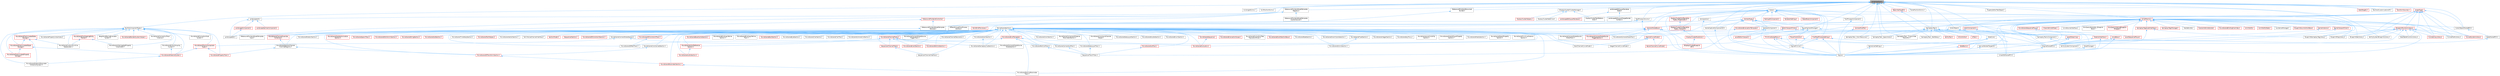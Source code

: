 digraph "ScriptInterface.h"
{
 // INTERACTIVE_SVG=YES
 // LATEX_PDF_SIZE
  bgcolor="transparent";
  edge [fontname=Helvetica,fontsize=10,labelfontname=Helvetica,labelfontsize=10];
  node [fontname=Helvetica,fontsize=10,shape=box,height=0.2,width=0.4];
  Node1 [id="Node000001",label="ScriptInterface.h",height=0.2,width=0.4,color="gray40", fillcolor="grey60", style="filled", fontcolor="black",tooltip=" "];
  Node1 -> Node2 [id="edge1_Node000001_Node000002",dir="back",color="steelblue1",style="solid",tooltip=" "];
  Node2 [id="Node000002",label="AbilitySystemBlueprintLibrary.h",height=0.2,width=0.4,color="grey40", fillcolor="white", style="filled",URL="$d5/dd6/AbilitySystemBlueprintLibrary_8h.html",tooltip=" "];
  Node1 -> Node3 [id="edge2_Node000001_Node000003",dir="back",color="steelblue1",style="solid",tooltip=" "];
  Node3 [id="Node000003",label="AxisAngleGizmo.h",height=0.2,width=0.4,color="grey40", fillcolor="white", style="filled",URL="$d1/d0b/AxisAngleGizmo_8h.html",tooltip=" "];
  Node1 -> Node4 [id="edge3_Node000001_Node000004",dir="back",color="steelblue1",style="solid",tooltip=" "];
  Node4 [id="Node000004",label="AxisPositionGizmo.h",height=0.2,width=0.4,color="grey40", fillcolor="white", style="filled",URL="$d1/d25/AxisPositionGizmo_8h.html",tooltip=" "];
  Node1 -> Node5 [id="edge4_Node000001_Node000005",dir="back",color="steelblue1",style="solid",tooltip=" "];
  Node5 [id="Node000005",label="BlueprintGameplayTagLibrary.h",height=0.2,width=0.4,color="grey40", fillcolor="white", style="filled",URL="$db/d22/BlueprintGameplayTagLibrary_8h.html",tooltip=" "];
  Node1 -> Node6 [id="edge5_Node000001_Node000006",dir="back",color="steelblue1",style="solid",tooltip=" "];
  Node6 [id="Node000006",label="BuiltInComponentTypes.h",height=0.2,width=0.4,color="grey40", fillcolor="white", style="filled",URL="$dc/d94/BuiltInComponentTypes_8h.html",tooltip=" "];
  Node6 -> Node7 [id="edge6_Node000006_Node000007",dir="back",color="steelblue1",style="solid",tooltip=" "];
  Node7 [id="Node000007",label="MovieSceneBlenderSystemHelper.h",height=0.2,width=0.4,color="red", fillcolor="#FFF0F0", style="filled",URL="$d5/d47/MovieSceneBlenderSystemHelper_8h.html",tooltip=" "];
  Node6 -> Node38 [id="edge7_Node000006_Node000038",dir="back",color="steelblue1",style="solid",tooltip=" "];
  Node38 [id="Node000038",label="MovieSceneCameraCutTrack\lInstance.h",height=0.2,width=0.4,color="grey40", fillcolor="white", style="filled",URL="$d3/d37/MovieSceneCameraCutTrackInstance_8h.html",tooltip=" "];
  Node6 -> Node39 [id="edge8_Node000006_Node000039",dir="back",color="steelblue1",style="solid",tooltip=" "];
  Node39 [id="Node000039",label="MovieSceneCustomPrimitive\lDataSystem.h",height=0.2,width=0.4,color="grey40", fillcolor="white", style="filled",URL="$d1/da0/MovieSceneCustomPrimitiveDataSystem_8h.html",tooltip=" "];
  Node6 -> Node40 [id="edge9_Node000006_Node000040",dir="back",color="steelblue1",style="solid",tooltip=" "];
  Node40 [id="Node000040",label="MovieSceneEntityGrouping\lSystem.h",height=0.2,width=0.4,color="grey40", fillcolor="white", style="filled",URL="$d6/dce/MovieSceneEntityGroupingSystem_8h.html",tooltip=" "];
  Node40 -> Node41 [id="edge10_Node000040_Node000041",dir="back",color="steelblue1",style="solid",tooltip=" "];
  Node41 [id="Node000041",label="MovieSceneMaterialSystem.h",height=0.2,width=0.4,color="red", fillcolor="#FFF0F0", style="filled",URL="$d2/d2f/MovieSceneMaterialSystem_8h.html",tooltip=" "];
  Node41 -> Node43 [id="edge11_Node000041_Node000043",dir="back",color="steelblue1",style="solid",tooltip=" "];
  Node43 [id="Node000043",label="MovieSceneMaterialParameter\lCollectionSystem.h",height=0.2,width=0.4,color="grey40", fillcolor="white", style="filled",URL="$d4/d18/MovieSceneMaterialParameterCollectionSystem_8h.html",tooltip=" "];
  Node6 -> Node44 [id="edge12_Node000006_Node000044",dir="back",color="steelblue1",style="solid",tooltip=" "];
  Node44 [id="Node000044",label="MovieSceneEvaluationHook\lSystem.h",height=0.2,width=0.4,color="grey40", fillcolor="white", style="filled",URL="$d1/d8b/MovieSceneEvaluationHookSystem_8h.html",tooltip=" "];
  Node6 -> Node45 [id="edge13_Node000006_Node000045",dir="back",color="steelblue1",style="solid",tooltip=" "];
  Node45 [id="Node000045",label="MovieSceneInterrogatedProperty\lInstantiator.h",height=0.2,width=0.4,color="grey40", fillcolor="white", style="filled",URL="$df/d43/MovieSceneInterrogatedPropertyInstantiator_8h.html",tooltip=" "];
  Node6 -> Node43 [id="edge14_Node000006_Node000043",dir="back",color="steelblue1",style="solid",tooltip=" "];
  Node6 -> Node41 [id="edge15_Node000006_Node000041",dir="back",color="steelblue1",style="solid",tooltip=" "];
  Node6 -> Node46 [id="edge16_Node000006_Node000046",dir="back",color="steelblue1",style="solid",tooltip=" "];
  Node46 [id="Node000046",label="MovieSceneOverlappingEntity\lTracker.h",height=0.2,width=0.4,color="red", fillcolor="#FFF0F0", style="filled",URL="$db/d41/MovieSceneOverlappingEntityTracker_8h.html",tooltip=" "];
  Node46 -> Node39 [id="edge17_Node000046_Node000039",dir="back",color="steelblue1",style="solid",tooltip=" "];
  Node46 -> Node45 [id="edge18_Node000046_Node000045",dir="back",color="steelblue1",style="solid",tooltip=" "];
  Node6 -> Node51 [id="edge19_Node000006_Node000051",dir="back",color="steelblue1",style="solid",tooltip=" "];
  Node51 [id="Node000051",label="MovieScenePreAnimatedObject\lStorage.h",height=0.2,width=0.4,color="red", fillcolor="#FFF0F0", style="filled",URL="$d1/dc5/MovieScenePreAnimatedObjectStorage_8h.html",tooltip=" "];
  Node51 -> Node41 [id="edge20_Node000051_Node000041",dir="back",color="steelblue1",style="solid",tooltip=" "];
  Node51 -> Node54 [id="edge21_Node000051_Node000054",dir="back",color="steelblue1",style="solid",tooltip=" "];
  Node54 [id="Node000054",label="MovieScenePreAnimatedProperty\lStorage.h",height=0.2,width=0.4,color="red", fillcolor="#FFF0F0", style="filled",URL="$de/d55/MovieScenePreAnimatedPropertyStorage_8h.html",tooltip=" "];
  Node6 -> Node54 [id="edge22_Node000006_Node000054",dir="back",color="steelblue1",style="solid",tooltip=" "];
  Node6 -> Node58 [id="edge23_Node000006_Node000058",dir="back",color="steelblue1",style="solid",tooltip=" "];
  Node58 [id="Node000058",label="MovieScenePreAnimatedState\lStorage.h",height=0.2,width=0.4,color="red", fillcolor="#FFF0F0", style="filled",URL="$db/d56/MovieScenePreAnimatedStateStorage_8h.html",tooltip=" "];
  Node58 -> Node39 [id="edge24_Node000058_Node000039",dir="back",color="steelblue1",style="solid",tooltip=" "];
  Node58 -> Node43 [id="edge25_Node000058_Node000043",dir="back",color="steelblue1",style="solid",tooltip=" "];
  Node58 -> Node51 [id="edge26_Node000058_Node000051",dir="back",color="steelblue1",style="solid",tooltip=" "];
  Node6 -> Node57 [id="edge27_Node000006_Node000057",dir="back",color="steelblue1",style="solid",tooltip=" "];
  Node57 [id="Node000057",label="MovieScenePropertyInstantiator.h",height=0.2,width=0.4,color="grey40", fillcolor="white", style="filled",URL="$d2/ddc/MovieScenePropertyInstantiator_8h.html",tooltip=" "];
  Node6 -> Node9 [id="edge28_Node000006_Node000009",dir="back",color="steelblue1",style="solid",tooltip=" "];
  Node9 [id="Node000009",label="MovieScenePropertyTrack.h",height=0.2,width=0.4,color="red", fillcolor="#FFF0F0", style="filled",URL="$da/d0c/MovieScenePropertyTrack_8h.html",tooltip=" "];
  Node6 -> Node75 [id="edge29_Node000006_Node000075",dir="back",color="steelblue1",style="solid",tooltip=" "];
  Node75 [id="Node000075",label="MovieSceneTracksComponent\lTypes.h",height=0.2,width=0.4,color="red", fillcolor="#FFF0F0", style="filled",URL="$d5/d6a/MovieSceneTracksComponentTypes_8h.html",tooltip=" "];
  Node75 -> Node41 [id="edge30_Node000075_Node000041",dir="back",color="steelblue1",style="solid",tooltip=" "];
  Node75 -> Node9 [id="edge31_Node000075_Node000009",dir="back",color="steelblue1",style="solid",tooltip=" "];
  Node6 -> Node83 [id="edge32_Node000006_Node000083",dir="back",color="steelblue1",style="solid",tooltip=" "];
  Node83 [id="Node000083",label="WeightAndEasingEvaluator\lSystem.h",height=0.2,width=0.4,color="grey40", fillcolor="white", style="filled",URL="$d0/d06/WeightAndEasingEvaluatorSystem_8h.html",tooltip=" "];
  Node1 -> Node84 [id="edge33_Node000001_Node000084",dir="back",color="steelblue1",style="solid",tooltip=" "];
  Node84 [id="Node000084",label="CameraComponent.h",height=0.2,width=0.4,color="grey40", fillcolor="white", style="filled",URL="$dc/d7b/CameraComponent_8h.html",tooltip=" "];
  Node84 -> Node85 [id="edge34_Node000084_Node000085",dir="back",color="steelblue1",style="solid",tooltip=" "];
  Node85 [id="Node000085",label="EngineMinimal.h",height=0.2,width=0.4,color="grey40", fillcolor="white", style="filled",URL="$d0/d2c/EngineMinimal_8h.html",tooltip=" "];
  Node85 -> Node86 [id="edge35_Node000085_Node000086",dir="back",color="steelblue1",style="solid",tooltip=" "];
  Node86 [id="Node000086",label="Engine.h",height=0.2,width=0.4,color="grey40", fillcolor="white", style="filled",URL="$d1/d34/Public_2Engine_8h.html",tooltip=" "];
  Node84 -> Node87 [id="edge36_Node000084_Node000087",dir="back",color="steelblue1",style="solid",tooltip=" "];
  Node87 [id="Node000087",label="LevelEditorViewport.h",height=0.2,width=0.4,color="red", fillcolor="#FFF0F0", style="filled",URL="$d4/ddf/LevelEditorViewport_8h.html",tooltip=" "];
  Node84 -> Node23 [id="edge37_Node000084_Node000023",dir="back",color="steelblue1",style="solid",tooltip=" "];
  Node23 [id="Node000023",label="SequencerTrackFilters.h",height=0.2,width=0.4,color="grey40", fillcolor="white", style="filled",URL="$df/d72/SequencerTrackFilters_8h.html",tooltip=" "];
  Node1 -> Node94 [id="edge38_Node000001_Node000094",dir="back",color="steelblue1",style="solid",tooltip=" "];
  Node94 [id="Node000094",label="CoreUObject.h",height=0.2,width=0.4,color="grey40", fillcolor="white", style="filled",URL="$d0/ded/CoreUObject_8h.html",tooltip=" "];
  Node94 -> Node86 [id="edge39_Node000094_Node000086",dir="back",color="steelblue1",style="solid",tooltip=" "];
  Node94 -> Node85 [id="edge40_Node000094_Node000085",dir="back",color="steelblue1",style="solid",tooltip=" "];
  Node94 -> Node95 [id="edge41_Node000094_Node000095",dir="back",color="steelblue1",style="solid",tooltip=" "];
  Node95 [id="Node000095",label="SlateBasics.h",height=0.2,width=0.4,color="red", fillcolor="#FFF0F0", style="filled",URL="$da/d2f/SlateBasics_8h.html",tooltip=" "];
  Node95 -> Node86 [id="edge42_Node000095_Node000086",dir="back",color="steelblue1",style="solid",tooltip=" "];
  Node94 -> Node98 [id="edge43_Node000094_Node000098",dir="back",color="steelblue1",style="solid",tooltip=" "];
  Node98 [id="Node000098",label="SlateCore.h",height=0.2,width=0.4,color="grey40", fillcolor="white", style="filled",URL="$dc/d03/SlateCore_8h.html",tooltip=" "];
  Node98 -> Node86 [id="edge44_Node000098_Node000086",dir="back",color="steelblue1",style="solid",tooltip=" "];
  Node98 -> Node95 [id="edge45_Node000098_Node000095",dir="back",color="steelblue1",style="solid",tooltip=" "];
  Node1 -> Node99 [id="edge46_Node000001_Node000099",dir="back",color="steelblue1",style="solid",tooltip=" "];
  Node99 [id="Node000099",label="CoreUObjectSharedPCH.h",height=0.2,width=0.4,color="grey40", fillcolor="white", style="filled",URL="$de/d2f/CoreUObjectSharedPCH_8h.html",tooltip=" "];
  Node99 -> Node100 [id="edge47_Node000099_Node000100",dir="back",color="steelblue1",style="solid",tooltip=" "];
  Node100 [id="Node000100",label="SlateSharedPCH.h",height=0.2,width=0.4,color="grey40", fillcolor="white", style="filled",URL="$d1/dfc/SlateSharedPCH_8h.html",tooltip=" "];
  Node100 -> Node101 [id="edge48_Node000100_Node000101",dir="back",color="steelblue1",style="solid",tooltip=" "];
  Node101 [id="Node000101",label="EngineSharedPCH.h",height=0.2,width=0.4,color="grey40", fillcolor="white", style="filled",URL="$dc/dbb/EngineSharedPCH_8h.html",tooltip=" "];
  Node101 -> Node102 [id="edge49_Node000101_Node000102",dir="back",color="steelblue1",style="solid",tooltip=" "];
  Node102 [id="Node000102",label="UnrealEdSharedPCH.h",height=0.2,width=0.4,color="grey40", fillcolor="white", style="filled",URL="$d1/de6/UnrealEdSharedPCH_8h.html",tooltip=" "];
  Node1 -> Node103 [id="edge50_Node000001_Node000103",dir="back",color="steelblue1",style="solid",tooltip=" "];
  Node103 [id="Node000103",label="GameplayTask.h",height=0.2,width=0.4,color="grey40", fillcolor="white", style="filled",URL="$d3/d22/GameplayTask_8h.html",tooltip=" "];
  Node103 -> Node104 [id="edge51_Node000103_Node000104",dir="back",color="steelblue1",style="solid",tooltip=" "];
  Node104 [id="Node000104",label="AIController.h",height=0.2,width=0.4,color="red", fillcolor="#FFF0F0", style="filled",URL="$d7/dd8/AIController_8h.html",tooltip=" "];
  Node103 -> Node107 [id="edge52_Node000103_Node000107",dir="back",color="steelblue1",style="solid",tooltip=" "];
  Node107 [id="Node000107",label="AITask.h",height=0.2,width=0.4,color="red", fillcolor="#FFF0F0", style="filled",URL="$d6/de2/AITask_8h.html",tooltip=" "];
  Node103 -> Node161 [id="edge53_Node000103_Node000161",dir="back",color="steelblue1",style="solid",tooltip=" "];
  Node161 [id="Node000161",label="AbilityTask.h",height=0.2,width=0.4,color="red", fillcolor="#FFF0F0", style="filled",URL="$d2/d8e/AbilityTask_8h.html",tooltip=" "];
  Node103 -> Node203 [id="edge54_Node000103_Node000203",dir="back",color="steelblue1",style="solid",tooltip=" "];
  Node203 [id="Node000203",label="GameplayTask_ClaimResource.h",height=0.2,width=0.4,color="grey40", fillcolor="white", style="filled",URL="$dd/d4e/GameplayTask__ClaimResource_8h.html",tooltip=" "];
  Node103 -> Node204 [id="edge55_Node000103_Node000204",dir="back",color="steelblue1",style="solid",tooltip=" "];
  Node204 [id="Node000204",label="GameplayTask_SpawnActor.h",height=0.2,width=0.4,color="grey40", fillcolor="white", style="filled",URL="$de/d1d/GameplayTask__SpawnActor_8h.html",tooltip=" "];
  Node103 -> Node205 [id="edge56_Node000103_Node000205",dir="back",color="steelblue1",style="solid",tooltip=" "];
  Node205 [id="Node000205",label="GameplayTask_TimeLimited\lExecution.h",height=0.2,width=0.4,color="grey40", fillcolor="white", style="filled",URL="$db/d53/GameplayTask__TimeLimitedExecution_8h.html",tooltip=" "];
  Node103 -> Node206 [id="edge57_Node000103_Node000206",dir="back",color="steelblue1",style="solid",tooltip=" "];
  Node206 [id="Node000206",label="GameplayTask_WaitDelay.h",height=0.2,width=0.4,color="grey40", fillcolor="white", style="filled",URL="$d9/d1a/GameplayTask__WaitDelay_8h.html",tooltip=" "];
  Node103 -> Node207 [id="edge58_Node000103_Node000207",dir="back",color="steelblue1",style="solid",tooltip=" "];
  Node207 [id="Node000207",label="GameplayTasksComponent.h",height=0.2,width=0.4,color="grey40", fillcolor="white", style="filled",URL="$d6/d36/GameplayTasksComponent_8h.html",tooltip=" "];
  Node207 -> Node208 [id="edge59_Node000207_Node000208",dir="back",color="steelblue1",style="solid",tooltip=" "];
  Node208 [id="Node000208",label="AbilitySystemComponent.h",height=0.2,width=0.4,color="grey40", fillcolor="white", style="filled",URL="$d0/da3/AbilitySystemComponent_8h.html",tooltip=" "];
  Node103 -> Node102 [id="edge60_Node000103_Node000102",dir="back",color="steelblue1",style="solid",tooltip=" "];
  Node1 -> Node203 [id="edge61_Node000001_Node000203",dir="back",color="steelblue1",style="solid",tooltip=" "];
  Node1 -> Node204 [id="edge62_Node000001_Node000204",dir="back",color="steelblue1",style="solid",tooltip=" "];
  Node1 -> Node205 [id="edge63_Node000001_Node000205",dir="back",color="steelblue1",style="solid",tooltip=" "];
  Node1 -> Node206 [id="edge64_Node000001_Node000206",dir="back",color="steelblue1",style="solid",tooltip=" "];
  Node1 -> Node207 [id="edge65_Node000001_Node000207",dir="back",color="steelblue1",style="solid",tooltip=" "];
  Node1 -> Node209 [id="edge66_Node000001_Node000209",dir="back",color="steelblue1",style="solid",tooltip=" "];
  Node209 [id="Node000209",label="IDisplayClusterClusterManager.h",height=0.2,width=0.4,color="grey40", fillcolor="white", style="filled",URL="$d6/d91/IDisplayClusterClusterManager_8h.html",tooltip=" "];
  Node209 -> Node210 [id="edge67_Node000209_Node000210",dir="back",color="steelblue1",style="solid",tooltip=" "];
  Node210 [id="Node000210",label="DisplayClusterHelpers.h",height=0.2,width=0.4,color="red", fillcolor="#FFF0F0", style="filled",URL="$da/dda/DisplayClusterHelpers_8h.html",tooltip=" "];
  Node209 -> Node212 [id="edge68_Node000209_Node000212",dir="back",color="steelblue1",style="solid",tooltip=" "];
  Node212 [id="Node000212",label="DisplayClusterNetDriver.h",height=0.2,width=0.4,color="grey40", fillcolor="white", style="filled",URL="$db/de1/DisplayClusterNetDriver_8h.html",tooltip=" "];
  Node209 -> Node213 [id="edge69_Node000209_Node000213",dir="back",color="steelblue1",style="solid",tooltip=" "];
  Node213 [id="Node000213",label="DisplayClusterTestPatterns\lActor.h",height=0.2,width=0.4,color="grey40", fillcolor="white", style="filled",URL="$d0/dac/DisplayClusterTestPatternsActor_8h.html",tooltip=" "];
  Node1 -> Node214 [id="edge70_Node000001_Node000214",dir="back",color="steelblue1",style="solid",tooltip=" "];
  Node214 [id="Node000214",label="LandscapeEditLayerRenderer\lState.h",height=0.2,width=0.4,color="grey40", fillcolor="white", style="filled",URL="$df/d91/LandscapeEditLayerRendererState_8h.html",tooltip=" "];
  Node214 -> Node215 [id="edge71_Node000214_Node000215",dir="back",color="steelblue1",style="solid",tooltip=" "];
  Node215 [id="Node000215",label="LandscapeEditLayerMergeRender\lContext.h",height=0.2,width=0.4,color="grey40", fillcolor="white", style="filled",URL="$d1/d40/LandscapeEditLayerMergeRenderContext_8h.html",tooltip=" "];
  Node214 -> Node216 [id="edge72_Node000214_Node000216",dir="back",color="steelblue1",style="solid",tooltip=" "];
  Node216 [id="Node000216",label="LandscapeEditLayerRenderer.h",height=0.2,width=0.4,color="red", fillcolor="#FFF0F0", style="filled",URL="$d4/ddf/LandscapeEditLayerRenderer_8h.html",tooltip=" "];
  Node1 -> Node224 [id="edge73_Node000001_Node000224",dir="back",color="steelblue1",style="solid",tooltip=" "];
  Node224 [id="Node000224",label="LandscapeInfo.h",height=0.2,width=0.4,color="grey40", fillcolor="white", style="filled",URL="$d5/d95/LandscapeInfo_8h.html",tooltip=" "];
  Node224 -> Node225 [id="edge74_Node000224_Node000225",dir="back",color="steelblue1",style="solid",tooltip=" "];
  Node225 [id="Node000225",label="LandscapeComponent.h",height=0.2,width=0.4,color="red", fillcolor="#FFF0F0", style="filled",URL="$d4/dba/LandscapeComponent_8h.html",tooltip=" "];
  Node225 -> Node219 [id="edge75_Node000225_Node000219",dir="back",color="steelblue1",style="solid",tooltip=" "];
  Node219 [id="Node000219",label="LandscapeEdit.h",height=0.2,width=0.4,color="grey40", fillcolor="white", style="filled",URL="$df/d61/LandscapeEdit_8h.html",tooltip=" "];
  Node224 -> Node219 [id="edge76_Node000224_Node000219",dir="back",color="steelblue1",style="solid",tooltip=" "];
  Node224 -> Node228 [id="edge77_Node000224_Node000228",dir="back",color="steelblue1",style="solid",tooltip=" "];
  Node228 [id="Node000228",label="LandscapeSplinesComponent.h",height=0.2,width=0.4,color="red", fillcolor="#FFF0F0", style="filled",URL="$d4/d7e/LandscapeSplinesComponent_8h.html",tooltip=" "];
  Node1 -> Node231 [id="edge78_Node000001_Node000231",dir="back",color="steelblue1",style="solid",tooltip=" "];
  Node231 [id="Node000231",label="MetasoundFrontendDocument\lBuilder.h",height=0.2,width=0.4,color="grey40", fillcolor="white", style="filled",URL="$da/dfa/MetasoundFrontendDocumentBuilder_8h.html",tooltip=" "];
  Node231 -> Node232 [id="edge79_Node000231_Node000232",dir="back",color="steelblue1",style="solid",tooltip=" "];
  Node232 [id="Node000232",label="MetasoundFrontendNodeTemplate\lReroute.h",height=0.2,width=0.4,color="grey40", fillcolor="white", style="filled",URL="$d7/d33/MetasoundFrontendNodeTemplateReroute_8h.html",tooltip=" "];
  Node232 -> Node233 [id="edge80_Node000232_Node000233",dir="back",color="steelblue1",style="solid",tooltip=" "];
  Node233 [id="Node000233",label="MetasoundFrontendNodeTemplate\lInput.h",height=0.2,width=0.4,color="grey40", fillcolor="white", style="filled",URL="$d6/d69/MetasoundFrontendNodeTemplateInput_8h.html",tooltip=" "];
  Node1 -> Node234 [id="edge81_Node000001_Node000234",dir="back",color="steelblue1",style="solid",tooltip=" "];
  Node234 [id="Node000234",label="MetasoundFrontendNodeTemplate\lRegistry.h",height=0.2,width=0.4,color="grey40", fillcolor="white", style="filled",URL="$d8/da9/MetasoundFrontendNodeTemplateRegistry_8h.html",tooltip=" "];
  Node234 -> Node235 [id="edge82_Node000234_Node000235",dir="back",color="steelblue1",style="solid",tooltip=" "];
  Node235 [id="Node000235",label="MetasoundFrontendController.h",height=0.2,width=0.4,color="red", fillcolor="#FFF0F0", style="filled",URL="$d0/d64/MetasoundFrontendController_8h.html",tooltip=" "];
  Node235 -> Node233 [id="edge83_Node000235_Node000233",dir="back",color="steelblue1",style="solid",tooltip=" "];
  Node235 -> Node232 [id="edge84_Node000235_Node000232",dir="back",color="steelblue1",style="solid",tooltip=" "];
  Node234 -> Node282 [id="edge85_Node000234_Node000282",dir="back",color="steelblue1",style="solid",tooltip=" "];
  Node282 [id="Node000282",label="MetasoundFrontendNodeTemplate\lAudioAnalyzer.h",height=0.2,width=0.4,color="grey40", fillcolor="white", style="filled",URL="$d7/dea/MetasoundFrontendNodeTemplateAudioAnalyzer_8h.html",tooltip=" "];
  Node234 -> Node233 [id="edge86_Node000234_Node000233",dir="back",color="steelblue1",style="solid",tooltip=" "];
  Node234 -> Node232 [id="edge87_Node000234_Node000232",dir="back",color="steelblue1",style="solid",tooltip=" "];
  Node1 -> Node283 [id="edge88_Node000001_Node000283",dir="back",color="steelblue1",style="solid",tooltip=" "];
  Node283 [id="Node000283",label="MovieSceneSection.h",height=0.2,width=0.4,color="grey40", fillcolor="white", style="filled",URL="$db/d95/MovieSceneSection_8h.html",tooltip=" "];
  Node283 -> Node284 [id="edge89_Node000283_Node000284",dir="back",color="steelblue1",style="solid",tooltip=" "];
  Node284 [id="Node000284",label="BezierChannelCurveModel.h",height=0.2,width=0.4,color="red", fillcolor="#FFF0F0", style="filled",URL="$d3/d63/BezierChannelCurveModel_8h.html",tooltip=" "];
  Node283 -> Node288 [id="edge90_Node000283_Node000288",dir="back",color="steelblue1",style="solid",tooltip=" "];
  Node288 [id="Node000288",label="BoolChannelCurveModel.h",height=0.2,width=0.4,color="grey40", fillcolor="white", style="filled",URL="$d0/d51/BoolChannelCurveModel_8h.html",tooltip=" "];
  Node283 -> Node289 [id="edge91_Node000283_Node000289",dir="back",color="steelblue1",style="solid",tooltip=" "];
  Node289 [id="Node000289",label="ChannelCurveModel.h",height=0.2,width=0.4,color="red", fillcolor="#FFF0F0", style="filled",URL="$de/dfa/ChannelCurveModel_8h.html",tooltip=" "];
  Node289 -> Node284 [id="edge92_Node000289_Node000284",dir="back",color="steelblue1",style="solid",tooltip=" "];
  Node289 -> Node288 [id="edge93_Node000289_Node000288",dir="back",color="steelblue1",style="solid",tooltip=" "];
  Node289 -> Node291 [id="edge94_Node000289_Node000291",dir="back",color="steelblue1",style="solid",tooltip=" "];
  Node291 [id="Node000291",label="IntegerChannelCurveModel.h",height=0.2,width=0.4,color="grey40", fillcolor="white", style="filled",URL="$df/d26/IntegerChannelCurveModel_8h.html",tooltip=" "];
  Node283 -> Node292 [id="edge95_Node000283_Node000292",dir="back",color="steelblue1",style="solid",tooltip=" "];
  Node292 [id="Node000292",label="IMovieSceneChannelDecoration.h",height=0.2,width=0.4,color="grey40", fillcolor="white", style="filled",URL="$db/d19/IMovieSceneChannelDecoration_8h.html",tooltip=" "];
  Node283 -> Node293 [id="edge96_Node000283_Node000293",dir="back",color="steelblue1",style="solid",tooltip=" "];
  Node293 [id="Node000293",label="ISequencerSection.h",height=0.2,width=0.4,color="red", fillcolor="#FFF0F0", style="filled",URL="$d7/d4b/ISequencerSection_8h.html",tooltip=" "];
  Node283 -> Node291 [id="edge97_Node000283_Node000291",dir="back",color="steelblue1",style="solid",tooltip=" "];
  Node283 -> Node327 [id="edge98_Node000283_Node000327",dir="back",color="steelblue1",style="solid",tooltip=" "];
  Node327 [id="Node000327",label="MovieScene3DConstraintSection.h",height=0.2,width=0.4,color="red", fillcolor="#FFF0F0", style="filled",URL="$d1/d82/MovieScene3DConstraintSection_8h.html",tooltip=" "];
  Node283 -> Node330 [id="edge99_Node000283_Node000330",dir="back",color="steelblue1",style="solid",tooltip=" "];
  Node330 [id="Node000330",label="MovieScene3DConstraintTrack.h",height=0.2,width=0.4,color="red", fillcolor="#FFF0F0", style="filled",URL="$d7/d73/MovieScene3DConstraintTrack_8h.html",tooltip=" "];
  Node330 -> Node332 [id="edge100_Node000330_Node000332",dir="back",color="steelblue1",style="solid",tooltip=" "];
  Node332 [id="Node000332",label="MovieScene3DPathTrack.h",height=0.2,width=0.4,color="grey40", fillcolor="white", style="filled",URL="$d3/d57/MovieScene3DPathTrack_8h.html",tooltip=" "];
  Node283 -> Node332 [id="edge101_Node000283_Node000332",dir="back",color="steelblue1",style="solid",tooltip=" "];
  Node283 -> Node333 [id="edge102_Node000283_Node000333",dir="back",color="steelblue1",style="solid",tooltip=" "];
  Node333 [id="Node000333",label="MovieScene3DTransformSection.h",height=0.2,width=0.4,color="red", fillcolor="#FFF0F0", style="filled",URL="$de/dab/MovieScene3DTransformSection_8h.html",tooltip=" "];
  Node333 -> Node334 [id="edge103_Node000333_Node000334",dir="back",color="steelblue1",style="solid",tooltip=" "];
  Node334 [id="Node000334",label="MovieSceneParameterSection.h",height=0.2,width=0.4,color="red", fillcolor="#FFF0F0", style="filled",URL="$de/d65/MovieSceneParameterSection_8h.html",tooltip=" "];
  Node334 -> Node340 [id="edge104_Node000334_Node000340",dir="back",color="steelblue1",style="solid",tooltip=" "];
  Node340 [id="Node000340",label="MovieSceneParticleParameter\lTrack.h",height=0.2,width=0.4,color="grey40", fillcolor="white", style="filled",URL="$d2/d09/MovieSceneParticleParameterTrack_8h.html",tooltip=" "];
  Node283 -> Node341 [id="edge105_Node000283_Node000341",dir="back",color="steelblue1",style="solid",tooltip=" "];
  Node341 [id="Node000341",label="MovieSceneActorReference\lSection.h",height=0.2,width=0.4,color="red", fillcolor="#FFF0F0", style="filled",URL="$de/d12/MovieSceneActorReferenceSection_8h.html",tooltip=" "];
  Node341 -> Node344 [id="edge106_Node000341_Node000344",dir="back",color="steelblue1",style="solid",tooltip=" "];
  Node344 [id="Node000344",label="MovieSceneAudioSection.h",height=0.2,width=0.4,color="red", fillcolor="#FFF0F0", style="filled",URL="$da/d5f/MovieSceneAudioSection_8h.html",tooltip=" "];
  Node283 -> Node344 [id="edge107_Node000283_Node000344",dir="back",color="steelblue1",style="solid",tooltip=" "];
  Node283 -> Node350 [id="edge108_Node000283_Node000350",dir="back",color="steelblue1",style="solid",tooltip=" "];
  Node350 [id="Node000350",label="MovieSceneBaseCacheSection.h",height=0.2,width=0.4,color="red", fillcolor="#FFF0F0", style="filled",URL="$de/d40/MovieSceneBaseCacheSection_8h.html",tooltip=" "];
  Node283 -> Node353 [id="edge109_Node000283_Node000353",dir="back",color="steelblue1",style="solid",tooltip=" "];
  Node353 [id="Node000353",label="MovieSceneBindingLifetime\lSection.h",height=0.2,width=0.4,color="grey40", fillcolor="white", style="filled",URL="$da/d3d/MovieSceneBindingLifetimeSection_8h.html",tooltip=" "];
  Node283 -> Node354 [id="edge110_Node000283_Node000354",dir="back",color="steelblue1",style="solid",tooltip=" "];
  Node354 [id="Node000354",label="MovieSceneBindingLifetime\lTrack.h",height=0.2,width=0.4,color="grey40", fillcolor="white", style="filled",URL="$d8/d77/MovieSceneBindingLifetimeTrack_8h.html",tooltip=" "];
  Node283 -> Node355 [id="edge111_Node000283_Node000355",dir="back",color="steelblue1",style="solid",tooltip=" "];
  Node355 [id="Node000355",label="MovieSceneBoolSection.h",height=0.2,width=0.4,color="red", fillcolor="#FFF0F0", style="filled",URL="$dd/d49/MovieSceneBoolSection_8h.html",tooltip=" "];
  Node283 -> Node358 [id="edge112_Node000283_Node000358",dir="back",color="steelblue1",style="solid",tooltip=" "];
  Node358 [id="Node000358",label="MovieSceneByteSection.h",height=0.2,width=0.4,color="grey40", fillcolor="white", style="filled",URL="$da/dd4/MovieSceneByteSection_8h.html",tooltip=" "];
  Node283 -> Node359 [id="edge113_Node000283_Node000359",dir="back",color="steelblue1",style="solid",tooltip=" "];
  Node359 [id="Node000359",label="MovieSceneCVarSection.h",height=0.2,width=0.4,color="grey40", fillcolor="white", style="filled",URL="$da/de6/MovieSceneCVarSection_8h.html",tooltip=" "];
  Node283 -> Node360 [id="edge114_Node000283_Node000360",dir="back",color="steelblue1",style="solid",tooltip=" "];
  Node360 [id="Node000360",label="MovieSceneCVarTrack.h",height=0.2,width=0.4,color="grey40", fillcolor="white", style="filled",URL="$d7/ddc/MovieSceneCVarTrack_8h.html",tooltip=" "];
  Node283 -> Node361 [id="edge115_Node000283_Node000361",dir="back",color="steelblue1",style="solid",tooltip=" "];
  Node361 [id="Node000361",label="MovieSceneCameraCutSection.h",height=0.2,width=0.4,color="grey40", fillcolor="white", style="filled",URL="$d8/d5f/MovieSceneCameraCutSection_8h.html",tooltip=" "];
  Node283 -> Node362 [id="edge116_Node000283_Node000362",dir="back",color="steelblue1",style="solid",tooltip=" "];
  Node362 [id="Node000362",label="MovieSceneCameraCutTrack.h",height=0.2,width=0.4,color="grey40", fillcolor="white", style="filled",URL="$d8/dbd/MovieSceneCameraCutTrack_8h.html",tooltip=" "];
  Node362 -> Node23 [id="edge117_Node000362_Node000023",dir="back",color="steelblue1",style="solid",tooltip=" "];
  Node283 -> Node363 [id="edge118_Node000283_Node000363",dir="back",color="steelblue1",style="solid",tooltip=" "];
  Node363 [id="Node000363",label="MovieSceneCameraShakeSection.h",height=0.2,width=0.4,color="grey40", fillcolor="white", style="filled",URL="$df/d10/MovieSceneCameraShakeSection_8h.html",tooltip=" "];
  Node363 -> Node364 [id="edge119_Node000363_Node000364",dir="back",color="steelblue1",style="solid",tooltip=" "];
  Node364 [id="Node000364",label="MovieSceneCameraShakeSource\lShakeSection.h",height=0.2,width=0.4,color="grey40", fillcolor="white", style="filled",URL="$d1/d24/MovieSceneCameraShakeSourceShakeSection_8h.html",tooltip=" "];
  Node363 -> Node75 [id="edge120_Node000363_Node000075",dir="back",color="steelblue1",style="solid",tooltip=" "];
  Node283 -> Node364 [id="edge121_Node000283_Node000364",dir="back",color="steelblue1",style="solid",tooltip=" "];
  Node283 -> Node365 [id="edge122_Node000283_Node000365",dir="back",color="steelblue1",style="solid",tooltip=" "];
  Node365 [id="Node000365",label="MovieSceneCameraShakeSource\lShakeTrack.h",height=0.2,width=0.4,color="grey40", fillcolor="white", style="filled",URL="$da/d54/MovieSceneCameraShakeSourceShakeTrack_8h.html",tooltip=" "];
  Node283 -> Node366 [id="edge123_Node000283_Node000366",dir="back",color="steelblue1",style="solid",tooltip=" "];
  Node366 [id="Node000366",label="MovieSceneCameraShakeSource\lTriggerSection.h",height=0.2,width=0.4,color="red", fillcolor="#FFF0F0", style="filled",URL="$d3/d5f/MovieSceneCameraShakeSourceTriggerSection_8h.html",tooltip=" "];
  Node283 -> Node368 [id="edge124_Node000283_Node000368",dir="back",color="steelblue1",style="solid",tooltip=" "];
  Node368 [id="Node000368",label="MovieSceneCameraShakeSource\lTriggerTrack.h",height=0.2,width=0.4,color="grey40", fillcolor="white", style="filled",URL="$d6/d3d/MovieSceneCameraShakeSourceTriggerTrack_8h.html",tooltip=" "];
  Node283 -> Node369 [id="edge125_Node000283_Node000369",dir="back",color="steelblue1",style="solid",tooltip=" "];
  Node369 [id="Node000369",label="MovieSceneCameraShakeTrack.h",height=0.2,width=0.4,color="grey40", fillcolor="white", style="filled",URL="$d8/d91/MovieSceneCameraShakeTrack_8h.html",tooltip=" "];
  Node283 -> Node370 [id="edge126_Node000283_Node000370",dir="back",color="steelblue1",style="solid",tooltip=" "];
  Node370 [id="Node000370",label="MovieSceneChannelOverride\lContainer.h",height=0.2,width=0.4,color="red", fillcolor="#FFF0F0", style="filled",URL="$d1/dd2/MovieSceneChannelOverrideContainer_8h.html",tooltip=" "];
  Node370 -> Node373 [id="edge127_Node000370_Node000373",dir="back",color="steelblue1",style="solid",tooltip=" "];
  Node373 [id="Node000373",label="MovieSceneSectionChannel\lOverrideRegistry.h",height=0.2,width=0.4,color="grey40", fillcolor="white", style="filled",URL="$d0/d33/MovieSceneSectionChannelOverrideRegistry_8h.html",tooltip=" "];
  Node373 -> Node333 [id="edge128_Node000373_Node000333",dir="back",color="steelblue1",style="solid",tooltip=" "];
  Node373 -> Node9 [id="edge129_Node000373_Node000009",dir="back",color="steelblue1",style="solid",tooltip=" "];
  Node283 -> Node374 [id="edge130_Node000283_Node000374",dir="back",color="steelblue1",style="solid",tooltip=" "];
  Node374 [id="Node000374",label="MovieSceneChannelTraits.h",height=0.2,width=0.4,color="red", fillcolor="#FFF0F0", style="filled",URL="$df/dae/MovieSceneChannelTraits_8h.html",tooltip=" "];
  Node374 -> Node341 [id="edge131_Node000374_Node000341",dir="back",color="steelblue1",style="solid",tooltip=" "];
  Node374 -> Node409 [id="edge132_Node000374_Node000409",dir="back",color="steelblue1",style="solid",tooltip=" "];
  Node409 [id="Node000409",label="MovieSceneEventSection.h",height=0.2,width=0.4,color="red", fillcolor="#FFF0F0", style="filled",URL="$d6/dc4/MovieSceneEventSection_8h.html",tooltip=" "];
  Node374 -> Node410 [id="edge133_Node000374_Node000410",dir="back",color="steelblue1",style="solid",tooltip=" "];
  Node410 [id="Node000410",label="MovieSceneGameplayCueSections.h",height=0.2,width=0.4,color="grey40", fillcolor="white", style="filled",URL="$df/ded/MovieSceneGameplayCueSections_8h.html",tooltip=" "];
  Node374 -> Node380 [id="edge134_Node000374_Node000380",dir="back",color="steelblue1",style="solid",tooltip=" "];
  Node380 [id="Node000380",label="MovieSceneParticleSection.h",height=0.2,width=0.4,color="red", fillcolor="#FFF0F0", style="filled",URL="$d4/ddc/MovieSceneParticleSection_8h.html",tooltip=" "];
  Node374 -> Node416 [id="edge135_Node000374_Node000416",dir="back",color="steelblue1",style="solid",tooltip=" "];
  Node416 [id="Node000416",label="SequencerChannelTraits.h",height=0.2,width=0.4,color="red", fillcolor="#FFF0F0", style="filled",URL="$d6/db9/SequencerChannelTraits_8h.html",tooltip=" "];
  Node416 -> Node417 [id="edge136_Node000416_Node000417",dir="back",color="steelblue1",style="solid",tooltip=" "];
  Node417 [id="Node000417",label="SequencerChannelInterface.h",height=0.2,width=0.4,color="grey40", fillcolor="white", style="filled",URL="$da/d51/SequencerChannelInterface_8h.html",tooltip=" "];
  Node283 -> Node397 [id="edge137_Node000283_Node000397",dir="back",color="steelblue1",style="solid",tooltip=" "];
  Node397 [id="Node000397",label="MovieSceneColorSection.h",height=0.2,width=0.4,color="grey40", fillcolor="white", style="filled",URL="$dd/dd4/MovieSceneColorSection_8h.html",tooltip=" "];
  Node283 -> Node398 [id="edge138_Node000283_Node000398",dir="back",color="steelblue1",style="solid",tooltip=" "];
  Node398 [id="Node000398",label="MovieSceneComponentMaterial\lParameterSection.h",height=0.2,width=0.4,color="grey40", fillcolor="white", style="filled",URL="$dd/d3d/MovieSceneComponentMaterialParameterSection_8h.html",tooltip=" "];
  Node283 -> Node423 [id="edge139_Node000283_Node000423",dir="back",color="steelblue1",style="solid",tooltip=" "];
  Node423 [id="Node000423",label="MovieSceneConstrainedSection.h",height=0.2,width=0.4,color="grey40", fillcolor="white", style="filled",URL="$d3/d19/MovieSceneConstrainedSection_8h.html",tooltip=" "];
  Node423 -> Node333 [id="edge140_Node000423_Node000333",dir="back",color="steelblue1",style="solid",tooltip=" "];
  Node283 -> Node424 [id="edge141_Node000283_Node000424",dir="back",color="steelblue1",style="solid",tooltip=" "];
  Node424 [id="Node000424",label="MovieSceneConstraintChannel\lHelper.h",height=0.2,width=0.4,color="grey40", fillcolor="white", style="filled",URL="$d8/dbb/MovieSceneConstraintChannelHelper_8h.html",tooltip=" "];
  Node283 -> Node425 [id="edge142_Node000283_Node000425",dir="back",color="steelblue1",style="solid",tooltip=" "];
  Node425 [id="Node000425",label="MovieSceneDataLayerSection.h",height=0.2,width=0.4,color="grey40", fillcolor="white", style="filled",URL="$d9/d30/MovieSceneDataLayerSection_8h.html",tooltip=" "];
  Node283 -> Node426 [id="edge143_Node000283_Node000426",dir="back",color="steelblue1",style="solid",tooltip=" "];
  Node426 [id="Node000426",label="MovieSceneDataLayerTrack.h",height=0.2,width=0.4,color="grey40", fillcolor="white", style="filled",URL="$df/da0/MovieSceneDataLayerTrack_8h.html",tooltip=" "];
  Node426 -> Node23 [id="edge144_Node000426_Node000023",dir="back",color="steelblue1",style="solid",tooltip=" "];
  Node283 -> Node384 [id="edge145_Node000283_Node000384",dir="back",color="steelblue1",style="solid",tooltip=" "];
  Node384 [id="Node000384",label="MovieSceneDoubleSection.h",height=0.2,width=0.4,color="grey40", fillcolor="white", style="filled",URL="$d3/df4/MovieSceneDoubleSection_8h.html",tooltip=" "];
  Node283 -> Node379 [id="edge146_Node000283_Node000379",dir="back",color="steelblue1",style="solid",tooltip=" "];
  Node379 [id="Node000379",label="MovieSceneEnumSection.h",height=0.2,width=0.4,color="grey40", fillcolor="white", style="filled",URL="$d7/d84/MovieSceneEnumSection_8h.html",tooltip=" "];
  Node283 -> Node427 [id="edge147_Node000283_Node000427",dir="back",color="steelblue1",style="solid",tooltip=" "];
  Node427 [id="Node000427",label="MovieSceneEvalTemplate.h",height=0.2,width=0.4,color="red", fillcolor="#FFF0F0", style="filled",URL="$d2/d6c/MovieSceneEvalTemplate_8h.html",tooltip=" "];
  Node427 -> Node332 [id="edge148_Node000427_Node000332",dir="back",color="steelblue1",style="solid",tooltip=" "];
  Node427 -> Node428 [id="edge149_Node000427_Node000428",dir="back",color="steelblue1",style="solid",tooltip=" "];
  Node428 [id="Node000428",label="MovieSceneEvaluation.h",height=0.2,width=0.4,color="red", fillcolor="#FFF0F0", style="filled",URL="$dc/ded/MovieSceneEvaluation_8h.html",tooltip=" "];
  Node427 -> Node340 [id="edge150_Node000427_Node000340",dir="back",color="steelblue1",style="solid",tooltip=" "];
  Node427 -> Node432 [id="edge151_Node000427_Node000432",dir="back",color="steelblue1",style="solid",tooltip=" "];
  Node432 [id="Node000432",label="MovieSceneParticleTrack.h",height=0.2,width=0.4,color="grey40", fillcolor="white", style="filled",URL="$dd/dba/MovieSceneParticleTrack_8h.html",tooltip=" "];
  Node432 -> Node23 [id="edge152_Node000432_Node000023",dir="back",color="steelblue1",style="solid",tooltip=" "];
  Node283 -> Node428 [id="edge153_Node000283_Node000428",dir="back",color="steelblue1",style="solid",tooltip=" "];
  Node283 -> Node435 [id="edge154_Node000283_Node000435",dir="back",color="steelblue1",style="solid",tooltip=" "];
  Node435 [id="Node000435",label="MovieSceneEvaluationScope.h",height=0.2,width=0.4,color="red", fillcolor="#FFF0F0", style="filled",URL="$de/d5b/MovieSceneEvaluationScope_8h.html",tooltip=" "];
  Node283 -> Node443 [id="edge155_Node000283_Node000443",dir="back",color="steelblue1",style="solid",tooltip=" "];
  Node443 [id="Node000443",label="MovieSceneEvaluationTree\lPopulationRules.h",height=0.2,width=0.4,color="grey40", fillcolor="white", style="filled",URL="$dc/dcc/MovieSceneEvaluationTreePopulationRules_8h.html",tooltip=" "];
  Node283 -> Node409 [id="edge156_Node000283_Node000409",dir="back",color="steelblue1",style="solid",tooltip=" "];
  Node283 -> Node444 [id="edge157_Node000283_Node000444",dir="back",color="steelblue1",style="solid",tooltip=" "];
  Node444 [id="Node000444",label="MovieSceneEventSectionBase.h",height=0.2,width=0.4,color="red", fillcolor="#FFF0F0", style="filled",URL="$da/dac/MovieSceneEventSectionBase_8h.html",tooltip=" "];
  Node283 -> Node399 [id="edge158_Node000283_Node000399",dir="back",color="steelblue1",style="solid",tooltip=" "];
  Node399 [id="Node000399",label="MovieSceneFadeSection.h",height=0.2,width=0.4,color="grey40", fillcolor="white", style="filled",URL="$d8/db8/MovieSceneFadeSection_8h.html",tooltip=" "];
  Node283 -> Node400 [id="edge159_Node000283_Node000400",dir="back",color="steelblue1",style="solid",tooltip=" "];
  Node400 [id="Node000400",label="MovieSceneFloatSection.h",height=0.2,width=0.4,color="grey40", fillcolor="white", style="filled",URL="$dc/d18/MovieSceneFloatSection_8h.html",tooltip=" "];
  Node400 -> Node401 [id="edge160_Node000400_Node000401",dir="back",color="steelblue1",style="solid",tooltip=" "];
  Node401 [id="Node000401",label="MovieSceneSlomoSection.h",height=0.2,width=0.4,color="grey40", fillcolor="white", style="filled",URL="$d1/de5/MovieSceneSlomoSection_8h.html",tooltip=" "];
  Node283 -> Node410 [id="edge161_Node000283_Node000410",dir="back",color="steelblue1",style="solid",tooltip=" "];
  Node283 -> Node446 [id="edge162_Node000283_Node000446",dir="back",color="steelblue1",style="solid",tooltip=" "];
  Node446 [id="Node000446",label="MovieSceneGroomCacheSection.h",height=0.2,width=0.4,color="grey40", fillcolor="white", style="filled",URL="$d7/d2a/MovieSceneGroomCacheSection_8h.html",tooltip=" "];
  Node283 -> Node447 [id="edge163_Node000283_Node000447",dir="back",color="steelblue1",style="solid",tooltip=" "];
  Node447 [id="Node000447",label="MovieSceneHookSection.h",height=0.2,width=0.4,color="grey40", fillcolor="white", style="filled",URL="$d5/d6a/MovieSceneHookSection_8h.html",tooltip=" "];
  Node447 -> Node410 [id="edge164_Node000447_Node000410",dir="back",color="steelblue1",style="solid",tooltip=" "];
  Node283 -> Node412 [id="edge165_Node000283_Node000412",dir="back",color="steelblue1",style="solid",tooltip=" "];
  Node412 [id="Node000412",label="MovieSceneIntegerSection.h",height=0.2,width=0.4,color="grey40", fillcolor="white", style="filled",URL="$d6/d5f/MovieSceneIntegerSection_8h.html",tooltip=" "];
  Node283 -> Node448 [id="edge166_Node000283_Node000448",dir="back",color="steelblue1",style="solid",tooltip=" "];
  Node448 [id="Node000448",label="MovieSceneKeyProxy.h",height=0.2,width=0.4,color="grey40", fillcolor="white", style="filled",URL="$de/d45/MovieSceneKeyProxy_8h.html",tooltip=" "];
  Node283 -> Node449 [id="edge167_Node000283_Node000449",dir="back",color="steelblue1",style="solid",tooltip=" "];
  Node449 [id="Node000449",label="MovieSceneLevelVisibility\lSection.h",height=0.2,width=0.4,color="grey40", fillcolor="white", style="filled",URL="$df/db5/MovieSceneLevelVisibilitySection_8h.html",tooltip=" "];
  Node283 -> Node450 [id="edge168_Node000283_Node000450",dir="back",color="steelblue1",style="solid",tooltip=" "];
  Node450 [id="Node000450",label="MovieSceneMediaPlayerProperty\lSection.h",height=0.2,width=0.4,color="grey40", fillcolor="white", style="filled",URL="$d2/d76/MovieSceneMediaPlayerPropertySection_8h.html",tooltip=" "];
  Node283 -> Node377 [id="edge169_Node000283_Node000377",dir="back",color="steelblue1",style="solid",tooltip=" "];
  Node377 [id="Node000377",label="MovieSceneMediaSection.h",height=0.2,width=0.4,color="grey40", fillcolor="white", style="filled",URL="$d2/df2/MovieSceneMediaSection_8h.html",tooltip=" "];
  Node283 -> Node419 [id="edge170_Node000283_Node000419",dir="back",color="steelblue1",style="solid",tooltip=" "];
  Node419 [id="Node000419",label="MovieSceneObjectProperty\lSection.h",height=0.2,width=0.4,color="grey40", fillcolor="white", style="filled",URL="$d4/d31/MovieSceneObjectPropertySection_8h.html",tooltip=" "];
  Node283 -> Node334 [id="edge171_Node000283_Node000334",dir="back",color="steelblue1",style="solid",tooltip=" "];
  Node283 -> Node340 [id="edge172_Node000283_Node000340",dir="back",color="steelblue1",style="solid",tooltip=" "];
  Node283 -> Node380 [id="edge173_Node000283_Node000380",dir="back",color="steelblue1",style="solid",tooltip=" "];
  Node283 -> Node432 [id="edge174_Node000283_Node000432",dir="back",color="steelblue1",style="solid",tooltip=" "];
  Node283 -> Node420 [id="edge175_Node000283_Node000420",dir="back",color="steelblue1",style="solid",tooltip=" "];
  Node420 [id="Node000420",label="MovieScenePrimitiveMaterial\lSection.h",height=0.2,width=0.4,color="grey40", fillcolor="white", style="filled",URL="$d1/d77/MovieScenePrimitiveMaterialSection_8h.html",tooltip=" "];
  Node283 -> Node385 [id="edge176_Node000283_Node000385",dir="back",color="steelblue1",style="solid",tooltip=" "];
  Node385 [id="Node000385",label="MovieSceneRotatorSection.h",height=0.2,width=0.4,color="grey40", fillcolor="white", style="filled",URL="$d0/d8d/MovieSceneRotatorSection_8h.html",tooltip=" "];
  Node283 -> Node373 [id="edge177_Node000283_Node000373",dir="back",color="steelblue1",style="solid",tooltip=" "];
  Node283 -> Node451 [id="edge178_Node000283_Node000451",dir="back",color="steelblue1",style="solid",tooltip=" "];
  Node451 [id="Node000451",label="MovieSceneSequence.h",height=0.2,width=0.4,color="red", fillcolor="#FFF0F0", style="filled",URL="$d6/dca/MovieSceneSequence_8h.html",tooltip=" "];
  Node451 -> Node428 [id="edge179_Node000451_Node000428",dir="back",color="steelblue1",style="solid",tooltip=" "];
  Node283 -> Node402 [id="edge180_Node000283_Node000402",dir="back",color="steelblue1",style="solid",tooltip=" "];
  Node402 [id="Node000402",label="MovieSceneSkeletalAnimation\lSection.h",height=0.2,width=0.4,color="red", fillcolor="#FFF0F0", style="filled",URL="$de/d52/MovieSceneSkeletalAnimationSection_8h.html",tooltip=" "];
  Node283 -> Node401 [id="edge181_Node000283_Node000401",dir="back",color="steelblue1",style="solid",tooltip=" "];
  Node283 -> Node506 [id="edge182_Node000283_Node000506",dir="back",color="steelblue1",style="solid",tooltip=" "];
  Node506 [id="Node000506",label="MovieSceneSpawnTrack.h",height=0.2,width=0.4,color="red", fillcolor="#FFF0F0", style="filled",URL="$d3/d03/MovieSceneSpawnTrack_8h.html",tooltip=" "];
  Node283 -> Node404 [id="edge183_Node000283_Node000404",dir="back",color="steelblue1",style="solid",tooltip=" "];
  Node404 [id="Node000404",label="MovieSceneStitchAnimSection.h",height=0.2,width=0.4,color="red", fillcolor="#FFF0F0", style="filled",URL="$de/d74/MovieSceneStitchAnimSection_8h.html",tooltip=" "];
  Node283 -> Node422 [id="edge184_Node000283_Node000422",dir="back",color="steelblue1",style="solid",tooltip=" "];
  Node422 [id="Node000422",label="MovieSceneStringSection.h",height=0.2,width=0.4,color="red", fillcolor="#FFF0F0", style="filled",URL="$d4/d3d/MovieSceneStringSection_8h.html",tooltip=" "];
  Node283 -> Node386 [id="edge185_Node000283_Node000386",dir="back",color="steelblue1",style="solid",tooltip=" "];
  Node386 [id="Node000386",label="MovieSceneSubSection.h",height=0.2,width=0.4,color="red", fillcolor="#FFF0F0", style="filled",URL="$dd/d38/MovieSceneSubSection_8h.html",tooltip=" "];
  Node283 -> Node508 [id="edge186_Node000283_Node000508",dir="back",color="steelblue1",style="solid",tooltip=" "];
  Node508 [id="Node000508",label="MovieSceneSubTrack.h",height=0.2,width=0.4,color="red", fillcolor="#FFF0F0", style="filled",URL="$d8/dbb/MovieSceneSubTrack_8h.html",tooltip=" "];
  Node508 -> Node23 [id="edge187_Node000508_Node000023",dir="back",color="steelblue1",style="solid",tooltip=" "];
  Node283 -> Node510 [id="edge188_Node000283_Node000510",dir="back",color="steelblue1",style="solid",tooltip=" "];
  Node510 [id="Node000510",label="MovieSceneTimeWarpSection.h",height=0.2,width=0.4,color="grey40", fillcolor="white", style="filled",URL="$d7/d4a/MovieSceneTimeWarpSection_8h.html",tooltip=" "];
  Node283 -> Node347 [id="edge189_Node000283_Node000347",dir="back",color="steelblue1",style="solid",tooltip=" "];
  Node347 [id="Node000347",label="MovieSceneToolHelpers.h",height=0.2,width=0.4,color="red", fillcolor="#FFF0F0", style="filled",URL="$d4/d0e/MovieSceneToolHelpers_8h.html",tooltip=" "];
  Node283 -> Node395 [id="edge190_Node000283_Node000395",dir="back",color="steelblue1",style="solid",tooltip=" "];
  Node395 [id="Node000395",label="MovieSceneVectorSection.h",height=0.2,width=0.4,color="grey40", fillcolor="white", style="filled",URL="$d6/d29/MovieSceneVectorSection_8h.html",tooltip=" "];
  Node283 -> Node511 [id="edge191_Node000283_Node000511",dir="back",color="steelblue1",style="solid",tooltip=" "];
  Node511 [id="Node000511",label="PerlinNoiseChannelInterface.h",height=0.2,width=0.4,color="grey40", fillcolor="white", style="filled",URL="$d5/dc1/PerlinNoiseChannelInterface_8h.html",tooltip=" "];
  Node283 -> Node512 [id="edge192_Node000283_Node000512",dir="back",color="steelblue1",style="solid",tooltip=" "];
  Node512 [id="Node000512",label="SectionModel.h",height=0.2,width=0.4,color="red", fillcolor="#FFF0F0", style="filled",URL="$d7/d0c/SectionModel_8h.html",tooltip=" "];
  Node283 -> Node417 [id="edge193_Node000283_Node000417",dir="back",color="steelblue1",style="solid",tooltip=" "];
  Node283 -> Node416 [id="edge194_Node000283_Node000416",dir="back",color="steelblue1",style="solid",tooltip=" "];
  Node1 -> Node517 [id="edge195_Node000001_Node000517",dir="back",color="steelblue1",style="solid",tooltip=" "];
  Node517 [id="Node000517",label="PlanePositionGizmo.h",height=0.2,width=0.4,color="grey40", fillcolor="white", style="filled",URL="$d0/df0/PlanePositionGizmo_8h.html",tooltip=" "];
  Node1 -> Node518 [id="edge196_Node000001_Node000518",dir="back",color="steelblue1",style="solid",tooltip=" "];
  Node518 [id="Node000518",label="PlayerCameraManager.h",height=0.2,width=0.4,color="grey40", fillcolor="white", style="filled",URL="$d6/da6/PlayerCameraManager_8h.html",tooltip=" "];
  Node518 -> Node519 [id="edge197_Node000518_Node000519",dir="back",color="steelblue1",style="solid",tooltip=" "];
  Node519 [id="Node000519",label="DisplayClusterRootActor.h",height=0.2,width=0.4,color="red", fillcolor="#FFF0F0", style="filled",URL="$d0/d41/DisplayClusterRootActor_8h.html",tooltip=" "];
  Node519 -> Node522 [id="edge198_Node000519_Node000522",dir="back",color="steelblue1",style="solid",tooltip=" "];
  Node522 [id="Node000522",label="IDisplayClusterBlueprint\lAPI.h",height=0.2,width=0.4,color="red", fillcolor="#FFF0F0", style="filled",URL="$d6/dd6/IDisplayClusterBlueprintAPI_8h.html",tooltip=" "];
  Node518 -> Node86 [id="edge199_Node000518_Node000086",dir="back",color="steelblue1",style="solid",tooltip=" "];
  Node518 -> Node101 [id="edge200_Node000518_Node000101",dir="back",color="steelblue1",style="solid",tooltip=" "];
  Node518 -> Node524 [id="edge201_Node000518_Node000524",dir="back",color="steelblue1",style="solid",tooltip=" "];
  Node524 [id="Node000524",label="PlayerController.h",height=0.2,width=0.4,color="red", fillcolor="#FFF0F0", style="filled",URL="$db/db4/PlayerController_8h.html",tooltip=" "];
  Node524 -> Node85 [id="edge202_Node000524_Node000085",dir="back",color="steelblue1",style="solid",tooltip=" "];
  Node524 -> Node101 [id="edge203_Node000524_Node000101",dir="back",color="steelblue1",style="solid",tooltip=" "];
  Node1 -> Node893 [id="edge204_Node000001_Node000893",dir="back",color="steelblue1",style="solid",tooltip=" "];
  Node893 [id="Node000893",label="PostProcessComponent.h",height=0.2,width=0.4,color="grey40", fillcolor="white", style="filled",URL="$d7/db2/PostProcessComponent_8h.html",tooltip=" "];
  Node893 -> Node86 [id="edge205_Node000893_Node000086",dir="back",color="steelblue1",style="solid",tooltip=" "];
  Node1 -> Node943 [id="edge206_Node000001_Node000943",dir="back",color="steelblue1",style="solid",tooltip=" "];
  Node943 [id="Node000943",label="PostProcessVolume.h",height=0.2,width=0.4,color="grey40", fillcolor="white", style="filled",URL="$d3/dd0/PostProcessVolume_8h.html",tooltip=" "];
  Node943 -> Node86 [id="edge207_Node000943_Node000086",dir="back",color="steelblue1",style="solid",tooltip=" "];
  Node943 -> Node944 [id="edge208_Node000943_Node000944",dir="back",color="steelblue1",style="solid",tooltip=" "];
  Node944 [id="Node000944",label="VPPassthroughPostProcess\lVolume.h",height=0.2,width=0.4,color="grey40", fillcolor="white", style="filled",URL="$d4/d66/VPPassthroughPostProcessVolume_8h.html",tooltip=" "];
  Node943 -> Node945 [id="edge209_Node000943_Node000945",dir="back",color="steelblue1",style="solid",tooltip=" "];
  Node945 [id="Node000945",label="WorldGridPreviewer.h",height=0.2,width=0.4,color="red", fillcolor="#FFF0F0", style="filled",URL="$d2/d7a/WorldGridPreviewer_8h.html",tooltip=" "];
  Node1 -> Node955 [id="edge210_Node000001_Node000955",dir="back",color="steelblue1",style="solid",tooltip=" "];
  Node955 [id="Node000955",label="PropertyEditorTestObject.h",height=0.2,width=0.4,color="grey40", fillcolor="white", style="filled",URL="$d5/db6/PropertyEditorTestObject_8h.html",tooltip=" "];
  Node1 -> Node956 [id="edge211_Node000001_Node000956",dir="back",color="steelblue1",style="solid",tooltip=" "];
  Node956 [id="Node000956",label="Scene.h",height=0.2,width=0.4,color="grey40", fillcolor="white", style="filled",URL="$d5/d2d/Scene_8h.html",tooltip=" "];
  Node956 -> Node957 [id="edge212_Node000956_Node000957",dir="back",color="steelblue1",style="solid",tooltip=" "];
  Node957 [id="Node000957",label="CameraActor.h",height=0.2,width=0.4,color="grey40", fillcolor="white", style="filled",URL="$d4/df4/CameraActor_8h.html",tooltip=" "];
  Node957 -> Node86 [id="edge213_Node000957_Node000086",dir="back",color="steelblue1",style="solid",tooltip=" "];
  Node956 -> Node84 [id="edge214_Node000956_Node000084",dir="back",color="steelblue1",style="solid",tooltip=" "];
  Node956 -> Node958 [id="edge215_Node000956_Node000958",dir="back",color="steelblue1",style="solid",tooltip=" "];
  Node958 [id="Node000958",label="CameraModifier.h",height=0.2,width=0.4,color="red", fillcolor="#FFF0F0", style="filled",URL="$d3/d61/CameraModifier_8h.html",tooltip=" "];
  Node958 -> Node86 [id="edge216_Node000958_Node000086",dir="back",color="steelblue1",style="solid",tooltip=" "];
  Node956 -> Node961 [id="edge217_Node000956_Node000961",dir="back",color="steelblue1",style="solid",tooltip=" "];
  Node961 [id="Node000961",label="CameraShakeBase.h",height=0.2,width=0.4,color="red", fillcolor="#FFF0F0", style="filled",URL="$d5/d08/CameraShakeBase_8h.html",tooltip=" "];
  Node961 -> Node86 [id="edge218_Node000961_Node000086",dir="back",color="steelblue1",style="solid",tooltip=" "];
  Node961 -> Node101 [id="edge219_Node000961_Node000101",dir="back",color="steelblue1",style="solid",tooltip=" "];
  Node961 -> Node363 [id="edge220_Node000961_Node000363",dir="back",color="steelblue1",style="solid",tooltip=" "];
  Node961 -> Node365 [id="edge221_Node000961_Node000365",dir="back",color="steelblue1",style="solid",tooltip=" "];
  Node961 -> Node366 [id="edge222_Node000961_Node000366",dir="back",color="steelblue1",style="solid",tooltip=" "];
  Node961 -> Node369 [id="edge223_Node000961_Node000369",dir="back",color="steelblue1",style="solid",tooltip=" "];
  Node956 -> Node963 [id="edge224_Node000956_Node000963",dir="back",color="steelblue1",style="solid",tooltip=" "];
  Node963 [id="Node000963",label="CameraTypes.h",height=0.2,width=0.4,color="red", fillcolor="#FFF0F0", style="filled",URL="$d7/d63/CameraTypes_8h.html",tooltip=" "];
  Node963 -> Node84 [id="edge225_Node000963_Node000084",dir="back",color="steelblue1",style="solid",tooltip=" "];
  Node963 -> Node961 [id="edge226_Node000963_Node000961",dir="back",color="steelblue1",style="solid",tooltip=" "];
  Node963 -> Node965 [id="edge227_Node000963_Node000965",dir="back",color="steelblue1",style="solid",tooltip=" "];
  Node965 [id="Node000965",label="EditorViewportClient.h",height=0.2,width=0.4,color="red", fillcolor="#FFF0F0", style="filled",URL="$d4/d41/EditorViewportClient_8h.html",tooltip=" "];
  Node965 -> Node87 [id="edge228_Node000965_Node000087",dir="back",color="steelblue1",style="solid",tooltip=" "];
  Node965 -> Node102 [id="edge229_Node000965_Node000102",dir="back",color="steelblue1",style="solid",tooltip=" "];
  Node963 -> Node86 [id="edge230_Node000963_Node000086",dir="back",color="steelblue1",style="solid",tooltip=" "];
  Node963 -> Node101 [id="edge231_Node000963_Node000101",dir="back",color="steelblue1",style="solid",tooltip=" "];
  Node963 -> Node363 [id="edge232_Node000963_Node000363",dir="back",color="steelblue1",style="solid",tooltip=" "];
  Node963 -> Node518 [id="edge233_Node000963_Node000518",dir="back",color="steelblue1",style="solid",tooltip=" "];
  Node963 -> Node986 [id="edge234_Node000963_Node000986",dir="back",color="steelblue1",style="solid",tooltip=" "];
  Node986 [id="Node000986",label="SceneCaptureComponent2D.h",height=0.2,width=0.4,color="grey40", fillcolor="white", style="filled",URL="$d1/dc3/SceneCaptureComponent2D_8h.html",tooltip=" "];
  Node986 -> Node86 [id="edge235_Node000986_Node000086",dir="back",color="steelblue1",style="solid",tooltip=" "];
  Node956 -> Node988 [id="edge236_Node000956_Node000988",dir="back",color="steelblue1",style="solid",tooltip=" "];
  Node988 [id="Node000988",label="DisplayClusterConfiguration\lTypes_Postprocess.h",height=0.2,width=0.4,color="red", fillcolor="#FFF0F0", style="filled",URL="$da/d4c/DisplayClusterConfigurationTypes__Postprocess_8h.html",tooltip=" "];
  Node988 -> Node994 [id="edge237_Node000988_Node000994",dir="back",color="steelblue1",style="solid",tooltip=" "];
  Node994 [id="Node000994",label="DisplayClusterConfiguration\lTypes_Viewport.h",height=0.2,width=0.4,color="red", fillcolor="#FFF0F0", style="filled",URL="$d1/d6b/DisplayClusterConfigurationTypes__Viewport_8h.html",tooltip=" "];
  Node994 -> Node519 [id="edge238_Node000994_Node000519",dir="back",color="steelblue1",style="solid",tooltip=" "];
  Node956 -> Node994 [id="edge239_Node000956_Node000994",dir="back",color="steelblue1",style="solid",tooltip=" "];
  Node956 -> Node213 [id="edge240_Node000956_Node000213",dir="back",color="steelblue1",style="solid",tooltip=" "];
  Node956 -> Node965 [id="edge241_Node000956_Node000965",dir="back",color="steelblue1",style="solid",tooltip=" "];
  Node956 -> Node101 [id="edge242_Node000956_Node000101",dir="back",color="steelblue1",style="solid",tooltip=" "];
  Node956 -> Node996 [id="edge243_Node000956_Node000996",dir="back",color="steelblue1",style="solid",tooltip=" "];
  Node996 [id="Node000996",label="FinalPostProcessSettings.h",height=0.2,width=0.4,color="red", fillcolor="#FFF0F0", style="filled",URL="$db/dd1/FinalPostProcessSettings_8h.html",tooltip=" "];
  Node996 -> Node86 [id="edge244_Node000996_Node000086",dir="back",color="steelblue1",style="solid",tooltip=" "];
  Node996 -> Node85 [id="edge245_Node000996_Node000085",dir="back",color="steelblue1",style="solid",tooltip=" "];
  Node996 -> Node101 [id="edge246_Node000996_Node000101",dir="back",color="steelblue1",style="solid",tooltip=" "];
  Node956 -> Node522 [id="edge247_Node000956_Node000522",dir="back",color="steelblue1",style="solid",tooltip=" "];
  Node956 -> Node893 [id="edge248_Node000956_Node000893",dir="back",color="steelblue1",style="solid",tooltip=" "];
  Node956 -> Node943 [id="edge249_Node000956_Node000943",dir="back",color="steelblue1",style="solid",tooltip=" "];
  Node956 -> Node1020 [id="edge250_Node000956_Node001020",dir="back",color="steelblue1",style="solid",tooltip=" "];
  Node1020 [id="Node001020",label="PrimitiveSceneProxy.h",height=0.2,width=0.4,color="red", fillcolor="#FFF0F0", style="filled",URL="$dc/d1e/PrimitiveSceneProxy_8h.html",tooltip=" "];
  Node1020 -> Node86 [id="edge251_Node001020_Node000086",dir="back",color="steelblue1",style="solid",tooltip=" "];
  Node1020 -> Node85 [id="edge252_Node001020_Node000085",dir="back",color="steelblue1",style="solid",tooltip=" "];
  Node1020 -> Node101 [id="edge253_Node001020_Node000101",dir="back",color="steelblue1",style="solid",tooltip=" "];
  Node956 -> Node1036 [id="edge254_Node000956_Node001036",dir="back",color="steelblue1",style="solid",tooltip=" "];
  Node1036 [id="Node001036",label="RectLightComponent.h",height=0.2,width=0.4,color="red", fillcolor="#FFF0F0", style="filled",URL="$d1/dbd/RectLightComponent_8h.html",tooltip=" "];
  Node956 -> Node1010 [id="edge255_Node000956_Node001010",dir="back",color="steelblue1",style="solid",tooltip=" "];
  Node1010 [id="Node001010",label="RendererSettings.h",height=0.2,width=0.4,color="red", fillcolor="#FFF0F0", style="filled",URL="$d4/db4/RendererSettings_8h.html",tooltip=" "];
  Node956 -> Node618 [id="edge256_Node000956_Node000618",dir="back",color="steelblue1",style="solid",tooltip=" "];
  Node618 [id="Node000618",label="WaterBodyComponent.h",height=0.2,width=0.4,color="red", fillcolor="#FFF0F0", style="filled",URL="$db/d59/WaterBodyComponent_8h.html",tooltip=" "];
  Node1 -> Node986 [id="edge257_Node000001_Node000986",dir="back",color="steelblue1",style="solid",tooltip=" "];
  Node1 -> Node1038 [id="edge258_Node000001_Node001038",dir="back",color="steelblue1",style="solid",tooltip=" "];
  Node1038 [id="Node001038",label="ScriptMacros.h",height=0.2,width=0.4,color="red", fillcolor="#FFF0F0", style="filled",URL="$d9/d99/ScriptMacros_8h.html",tooltip=" "];
  Node1038 -> Node1039 [id="edge259_Node001038_Node001039",dir="back",color="steelblue1",style="solid",tooltip=" "];
  Node1039 [id="Node001039",label="ActorComponent.h",height=0.2,width=0.4,color="red", fillcolor="#FFF0F0", style="filled",URL="$da/db1/ActorComponent_8h.html",tooltip=" "];
  Node1039 -> Node85 [id="edge260_Node001039_Node000085",dir="back",color="steelblue1",style="solid",tooltip=" "];
  Node1039 -> Node101 [id="edge261_Node001039_Node000101",dir="back",color="steelblue1",style="solid",tooltip=" "];
  Node1039 -> Node207 [id="edge262_Node001039_Node000207",dir="back",color="steelblue1",style="solid",tooltip=" "];
  Node1039 -> Node219 [id="edge263_Node001039_Node000219",dir="back",color="steelblue1",style="solid",tooltip=" "];
  Node1038 -> Node2131 [id="edge264_Node001038_Node002131",dir="back",color="steelblue1",style="solid",tooltip=" "];
  Node2131 [id="Node002131",label="AnimNotify.h",height=0.2,width=0.4,color="red", fillcolor="#FFF0F0", style="filled",URL="$d8/d9b/AnimNotify_8h.html",tooltip=" "];
  Node1038 -> Node2147 [id="edge265_Node001038_Node002147",dir="back",color="steelblue1",style="solid",tooltip=" "];
  Node2147 [id="Node002147",label="AnimNotifyState.h",height=0.2,width=0.4,color="red", fillcolor="#FFF0F0", style="filled",URL="$d1/db5/AnimNotifyState_8h.html",tooltip=" "];
  Node1038 -> Node2151 [id="edge266_Node001038_Node002151",dir="back",color="steelblue1",style="solid",tooltip=" "];
  Node2151 [id="Node002151",label="AvoidanceManager.h",height=0.2,width=0.4,color="grey40", fillcolor="white", style="filled",URL="$d8/de0/AvoidanceManager_8h.html",tooltip=" "];
  Node1038 -> Node2152 [id="edge267_Node001038_Node002152",dir="back",color="steelblue1",style="solid",tooltip=" "];
  Node2152 [id="Node002152",label="BlueprintAsyncActionBase.h",height=0.2,width=0.4,color="red", fillcolor="#FFF0F0", style="filled",URL="$d6/dd0/BlueprintAsyncActionBase_8h.html",tooltip=" "];
  Node1038 -> Node2156 [id="edge268_Node001038_Node002156",dir="back",color="steelblue1",style="solid",tooltip=" "];
  Node2156 [id="Node002156",label="BlueprintFunctionLibrary.h",height=0.2,width=0.4,color="red", fillcolor="#FFF0F0", style="filled",URL="$d3/d94/BlueprintFunctionLibrary_8h.html",tooltip=" "];
  Node2156 -> Node2 [id="edge269_Node002156_Node000002",dir="back",color="steelblue1",style="solid",tooltip=" "];
  Node2156 -> Node5 [id="edge270_Node002156_Node000005",dir="back",color="steelblue1",style="solid",tooltip=" "];
  Node2156 -> Node2258 [id="edge271_Node002156_Node002258",dir="back",color="steelblue1",style="solid",tooltip=" "];
  Node2258 [id="Node002258",label="BlueprintMapLibrary.h",height=0.2,width=0.4,color="grey40", fillcolor="white", style="filled",URL="$d2/d19/BlueprintMapLibrary_8h.html",tooltip=" "];
  Node2156 -> Node2261 [id="edge272_Node002156_Node002261",dir="back",color="steelblue1",style="solid",tooltip=" "];
  Node2261 [id="Node002261",label="BlueprintSetLibrary.h",height=0.2,width=0.4,color="grey40", fillcolor="white", style="filled",URL="$d2/d1a/BlueprintSetLibrary_8h.html",tooltip=" "];
  Node2156 -> Node2271 [id="edge273_Node002156_Node002271",dir="back",color="steelblue1",style="solid",tooltip=" "];
  Node2271 [id="Node002271",label="DataTableFunctionLibrary.h",height=0.2,width=0.4,color="grey40", fillcolor="white", style="filled",URL="$d8/df7/DataTableFunctionLibrary_8h.html",tooltip=" "];
  Node2156 -> Node86 [id="edge274_Node002156_Node000086",dir="back",color="steelblue1",style="solid",tooltip=" "];
  Node2156 -> Node101 [id="edge275_Node002156_Node000101",dir="back",color="steelblue1",style="solid",tooltip=" "];
  Node2156 -> Node2283 [id="edge276_Node002156_Node002283",dir="back",color="steelblue1",style="solid",tooltip=" "];
  Node2283 [id="Node002283",label="KismetArrayLibrary.h",height=0.2,width=0.4,color="red", fillcolor="#FFF0F0", style="filled",URL="$d0/d04/KismetArrayLibrary_8h.html",tooltip=" "];
  Node2156 -> Node2289 [id="edge277_Node002156_Node002289",dir="back",color="steelblue1",style="solid",tooltip=" "];
  Node2289 [id="Node002289",label="KismetMathLibrary.h",height=0.2,width=0.4,color="grey40", fillcolor="white", style="filled",URL="$d9/d07/KismetMathLibrary_8h.html",tooltip=" "];
  Node2156 -> Node2294 [id="edge278_Node002156_Node002294",dir="back",color="steelblue1",style="solid",tooltip=" "];
  Node2294 [id="Node002294",label="KismetSystemLibrary.h",height=0.2,width=0.4,color="red", fillcolor="#FFF0F0", style="filled",URL="$da/d0f/KismetSystemLibrary_8h.html",tooltip=" "];
  Node1038 -> Node2258 [id="edge279_Node001038_Node002258",dir="back",color="steelblue1",style="solid",tooltip=" "];
  Node1038 -> Node2261 [id="edge280_Node001038_Node002261",dir="back",color="steelblue1",style="solid",tooltip=" "];
  Node1038 -> Node958 [id="edge281_Node001038_Node000958",dir="back",color="steelblue1",style="solid",tooltip=" "];
  Node1038 -> Node961 [id="edge282_Node001038_Node000961",dir="back",color="steelblue1",style="solid",tooltip=" "];
  Node1038 -> Node2395 [id="edge283_Node001038_Node002395",dir="back",color="steelblue1",style="solid",tooltip=" "];
  Node2395 [id="Node002395",label="CanvasRenderTarget2D.h",height=0.2,width=0.4,color="grey40", fillcolor="white", style="filled",URL="$d1/d2b/CanvasRenderTarget2D_8h.html",tooltip=" "];
  Node2395 -> Node86 [id="edge284_Node002395_Node000086",dir="back",color="steelblue1",style="solid",tooltip=" "];
  Node1038 -> Node2396 [id="edge285_Node001038_Node002396",dir="back",color="steelblue1",style="solid",tooltip=" "];
  Node2396 [id="Node002396",label="ChaosVehicleWheel.h",height=0.2,width=0.4,color="red", fillcolor="#FFF0F0", style="filled",URL="$d6/d06/ChaosVehicleWheel_8h.html",tooltip=" "];
  Node1038 -> Node2397 [id="edge286_Node001038_Node002397",dir="back",color="steelblue1",style="solid",tooltip=" "];
  Node2397 [id="Node002397",label="CheatManager.h",height=0.2,width=0.4,color="grey40", fillcolor="white", style="filled",URL="$d4/def/CheatManager_8h.html",tooltip=" "];
  Node2397 -> Node86 [id="edge287_Node002397_Node000086",dir="back",color="steelblue1",style="solid",tooltip=" "];
  Node1038 -> Node94 [id="edge288_Node001038_Node000094",dir="back",color="steelblue1",style="solid",tooltip=" "];
  Node1038 -> Node99 [id="edge289_Node001038_Node000099",dir="back",color="steelblue1",style="solid",tooltip=" "];
  Node1038 -> Node2398 [id="edge290_Node001038_Node002398",dir="back",color="steelblue1",style="solid",tooltip=" "];
  Node2398 [id="Node002398",label="CurveBase.h",height=0.2,width=0.4,color="red", fillcolor="#FFF0F0", style="filled",URL="$d0/d66/CurveBase_8h.html",tooltip=" "];
  Node2398 -> Node86 [id="edge291_Node002398_Node000086",dir="back",color="steelblue1",style="solid",tooltip=" "];
  Node2398 -> Node101 [id="edge292_Node002398_Node000101",dir="back",color="steelblue1",style="solid",tooltip=" "];
  Node1038 -> Node2432 [id="edge293_Node001038_Node002432",dir="back",color="steelblue1",style="solid",tooltip=" "];
  Node2432 [id="Node002432",label="CurveSourceInterface.h",height=0.2,width=0.4,color="grey40", fillcolor="white", style="filled",URL="$dc/dd2/CurveSourceInterface_8h.html",tooltip=" "];
  Node1038 -> Node2271 [id="edge294_Node001038_Node002271",dir="back",color="steelblue1",style="solid",tooltip=" "];
  Node1038 -> Node2433 [id="edge295_Node001038_Node002433",dir="back",color="steelblue1",style="solid",tooltip=" "];
  Node2433 [id="Node002433",label="EnvQueryGenerator_Blueprint\lBase.h",height=0.2,width=0.4,color="grey40", fillcolor="white", style="filled",URL="$d8/d51/EnvQueryGenerator__BlueprintBase_8h.html",tooltip=" "];
  Node1038 -> Node2434 [id="edge296_Node001038_Node002434",dir="back",color="steelblue1",style="solid",tooltip=" "];
  Node2434 [id="Node002434",label="EnvQueryInstanceBlueprint\lWrapper.h",height=0.2,width=0.4,color="red", fillcolor="#FFF0F0", style="filled",URL="$db/d41/EnvQueryInstanceBlueprintWrapper_8h.html",tooltip=" "];
  Node1038 -> Node2435 [id="edge297_Node001038_Node002435",dir="back",color="steelblue1",style="solid",tooltip=" "];
  Node2435 [id="Node002435",label="GameInstance.h",height=0.2,width=0.4,color="red", fillcolor="#FFF0F0", style="filled",URL="$df/d77/GameInstance_8h.html",tooltip=" "];
  Node2435 -> Node101 [id="edge298_Node002435_Node000101",dir="back",color="steelblue1",style="solid",tooltip=" "];
  Node1038 -> Node2437 [id="edge299_Node001038_Node002437",dir="back",color="steelblue1",style="solid",tooltip=" "];
  Node2437 [id="Node002437",label="GameUserSettings.h",height=0.2,width=0.4,color="grey40", fillcolor="white", style="filled",URL="$d1/d08/GameUserSettings_8h.html",tooltip=" "];
  Node2437 -> Node86 [id="edge300_Node002437_Node000086",dir="back",color="steelblue1",style="solid",tooltip=" "];
  Node1038 -> Node2438 [id="edge301_Node001038_Node002438",dir="back",color="steelblue1",style="solid",tooltip=" "];
  Node2438 [id="Node002438",label="GameViewportClient.h",height=0.2,width=0.4,color="red", fillcolor="#FFF0F0", style="filled",URL="$d2/db9/GameViewportClient_8h.html",tooltip=" "];
  Node2438 -> Node101 [id="edge302_Node002438_Node000101",dir="back",color="steelblue1",style="solid",tooltip=" "];
  Node1038 -> Node2442 [id="edge303_Node001038_Node002442",dir="back",color="steelblue1",style="solid",tooltip=" "];
  Node2442 [id="Node002442",label="GameplayTagAssetInterface.h",height=0.2,width=0.4,color="red", fillcolor="#FFF0F0", style="filled",URL="$de/d08/GameplayTagAssetInterface_8h.html",tooltip=" "];
  Node2442 -> Node208 [id="edge304_Node002442_Node000208",dir="back",color="steelblue1",style="solid",tooltip=" "];
  Node2442 -> Node5 [id="edge305_Node002442_Node000005",dir="back",color="steelblue1",style="solid",tooltip=" "];
  Node1038 -> Node2444 [id="edge306_Node001038_Node002444",dir="back",color="steelblue1",style="solid",tooltip=" "];
  Node2444 [id="Node002444",label="GameplayTagsManager.h",height=0.2,width=0.4,color="red", fillcolor="#FFF0F0", style="filled",URL="$d5/dc9/GameplayTagsManager_8h.html",tooltip=" "];
  Node1038 -> Node103 [id="edge307_Node001038_Node000103",dir="back",color="steelblue1",style="solid",tooltip=" "];
  Node1038 -> Node2283 [id="edge308_Node001038_Node002283",dir="back",color="steelblue1",style="solid",tooltip=" "];
  Node1038 -> Node2289 [id="edge309_Node001038_Node002289",dir="back",color="steelblue1",style="solid",tooltip=" "];
  Node1038 -> Node2294 [id="edge310_Node001038_Node002294",dir="back",color="steelblue1",style="solid",tooltip=" "];
  Node1038 -> Node453 [id="edge311_Node001038_Node000453",dir="back",color="steelblue1",style="solid",tooltip=" "];
  Node453 [id="Node000453",label="LevelSequencePlayer.h",height=0.2,width=0.4,color="red", fillcolor="#FFF0F0", style="filled",URL="$d0/d5e/LevelSequencePlayer_8h.html",tooltip=" "];
  Node1038 -> Node2453 [id="edge312_Node001038_Node002453",dir="back",color="steelblue1",style="solid",tooltip=" "];
  Node2453 [id="Node002453",label="LevelStreaming.h",height=0.2,width=0.4,color="red", fillcolor="#FFF0F0", style="filled",URL="$db/d04/LevelStreaming_8h.html",tooltip=" "];
  Node2453 -> Node86 [id="edge313_Node002453_Node000086",dir="back",color="steelblue1",style="solid",tooltip=" "];
  Node2453 -> Node101 [id="edge314_Node002453_Node000101",dir="back",color="steelblue1",style="solid",tooltip=" "];
  Node1038 -> Node2457 [id="edge315_Node001038_Node002457",dir="back",color="steelblue1",style="solid",tooltip=" "];
  Node2457 [id="Node002457",label="MaterialInterface.h",height=0.2,width=0.4,color="red", fillcolor="#FFF0F0", style="filled",URL="$de/daa/MaterialInterface_8h.html",tooltip=" "];
  Node2457 -> Node86 [id="edge316_Node002457_Node000086",dir="back",color="steelblue1",style="solid",tooltip=" "];
  Node2457 -> Node101 [id="edge317_Node002457_Node000101",dir="back",color="steelblue1",style="solid",tooltip=" "];
  Node1038 -> Node2505 [id="edge318_Node001038_Node002505",dir="back",color="steelblue1",style="solid",tooltip=" "];
  Node2505 [id="Node002505",label="MediaBundle.h",height=0.2,width=0.4,color="grey40", fillcolor="white", style="filled",URL="$dc/ddd/MediaBundle_8h.html",tooltip=" "];
  Node1038 -> Node2506 [id="edge319_Node001038_Node002506",dir="back",color="steelblue1",style="solid",tooltip=" "];
  Node2506 [id="Node002506",label="ModularVehicleSocket.h",height=0.2,width=0.4,color="red", fillcolor="#FFF0F0", style="filled",URL="$db/dfd/ModularVehicleSocket_8h.html",tooltip=" "];
  Node1038 -> Node2352 [id="edge320_Node001038_Node002352",dir="back",color="steelblue1",style="solid",tooltip=" "];
  Node2352 [id="Node002352",label="MovieSceneBindingOverrides.h",height=0.2,width=0.4,color="red", fillcolor="#FFF0F0", style="filled",URL="$d4/d8c/MovieSceneBindingOverrides_8h.html",tooltip=" "];
  Node1038 -> Node430 [id="edge321_Node001038_Node000430",dir="back",color="steelblue1",style="solid",tooltip=" "];
  Node430 [id="Node000430",label="MovieSceneEvaluationTemplate.h",height=0.2,width=0.4,color="red", fillcolor="#FFF0F0", style="filled",URL="$d9/d34/MovieSceneEvaluationTemplate_8h.html",tooltip=" "];
  Node430 -> Node428 [id="edge322_Node000430_Node000428",dir="back",color="steelblue1",style="solid",tooltip=" "];
  Node1038 -> Node485 [id="edge323_Node001038_Node000485",dir="back",color="steelblue1",style="solid",tooltip=" "];
  Node485 [id="Node000485",label="MovieSceneSequencePlayer.h",height=0.2,width=0.4,color="red", fillcolor="#FFF0F0", style="filled",URL="$d3/d08/MovieSceneSequencePlayer_8h.html",tooltip=" "];
  Node485 -> Node453 [id="edge324_Node000485_Node000453",dir="back",color="steelblue1",style="solid",tooltip=" "];
  Node1 -> Node2109 [id="edge325_Node000001_Node002109",dir="back",color="steelblue1",style="solid",tooltip=" "];
  Node2109 [id="Node002109",label="StateTargets.h",height=0.2,width=0.4,color="red", fillcolor="#FFF0F0", style="filled",URL="$de/d0d/StateTargets_8h.html",tooltip=" "];
  Node1 -> Node2542 [id="edge326_Node000001_Node002542",dir="back",color="steelblue1",style="solid",tooltip=" "];
  Node2542 [id="Node002542",label="ToolHostCustomizationAPI.h",height=0.2,width=0.4,color="grey40", fillcolor="white", style="filled",URL="$d2/da8/ToolHostCustomizationAPI_8h.html",tooltip=" "];
  Node1 -> Node2114 [id="edge327_Node000001_Node002114",dir="back",color="steelblue1",style="solid",tooltip=" "];
  Node2114 [id="Node002114",label="TransformSources.h",height=0.2,width=0.4,color="red", fillcolor="#FFF0F0", style="filled",URL="$d3/ddb/TransformSources_8h.html",tooltip=" "];
  Node1 -> Node2543 [id="edge328_Node000001_Node002543",dir="back",color="steelblue1",style="solid",tooltip=" "];
  Node2543 [id="Node002543",label="UnrealType.h",height=0.2,width=0.4,color="red", fillcolor="#FFF0F0", style="filled",URL="$d6/d2f/UnrealType_8h.html",tooltip=" "];
  Node2543 -> Node284 [id="edge329_Node002543_Node000284",dir="back",color="steelblue1",style="solid",tooltip=" "];
  Node2543 -> Node2156 [id="edge330_Node002543_Node002156",dir="back",color="steelblue1",style="solid",tooltip=" "];
  Node2543 -> Node2258 [id="edge331_Node002543_Node002258",dir="back",color="steelblue1",style="solid",tooltip=" "];
  Node2543 -> Node2261 [id="edge332_Node002543_Node002261",dir="back",color="steelblue1",style="solid",tooltip=" "];
  Node2543 -> Node289 [id="edge333_Node002543_Node000289",dir="back",color="steelblue1",style="solid",tooltip=" "];
  Node2543 -> Node94 [id="edge334_Node002543_Node000094",dir="back",color="steelblue1",style="solid",tooltip=" "];
  Node2543 -> Node99 [id="edge335_Node002543_Node000099",dir="back",color="steelblue1",style="solid",tooltip=" "];
  Node2543 -> Node2271 [id="edge336_Node002543_Node002271",dir="back",color="steelblue1",style="solid",tooltip=" "];
  Node2543 -> Node2283 [id="edge337_Node002543_Node002283",dir="back",color="steelblue1",style="solid",tooltip=" "];
  Node2543 -> Node2289 [id="edge338_Node002543_Node002289",dir="back",color="steelblue1",style="solid",tooltip=" "];
  Node2543 -> Node2294 [id="edge339_Node002543_Node002294",dir="back",color="steelblue1",style="solid",tooltip=" "];
  Node2543 -> Node1038 [id="edge340_Node002543_Node001038",dir="back",color="steelblue1",style="solid",tooltip=" "];
  Node1 -> Node3253 [id="edge341_Node000001_Node003253",dir="back",color="steelblue1",style="solid",tooltip=" "];
  Node3253 [id="Node003253",label="WeakInterfacePtr.h",height=0.2,width=0.4,color="red", fillcolor="#FFF0F0", style="filled",URL="$da/d4e/WeakInterfacePtr_8h.html",tooltip=" "];
  Node3253 -> Node103 [id="edge342_Node003253_Node000103",dir="back",color="steelblue1",style="solid",tooltip=" "];
}
